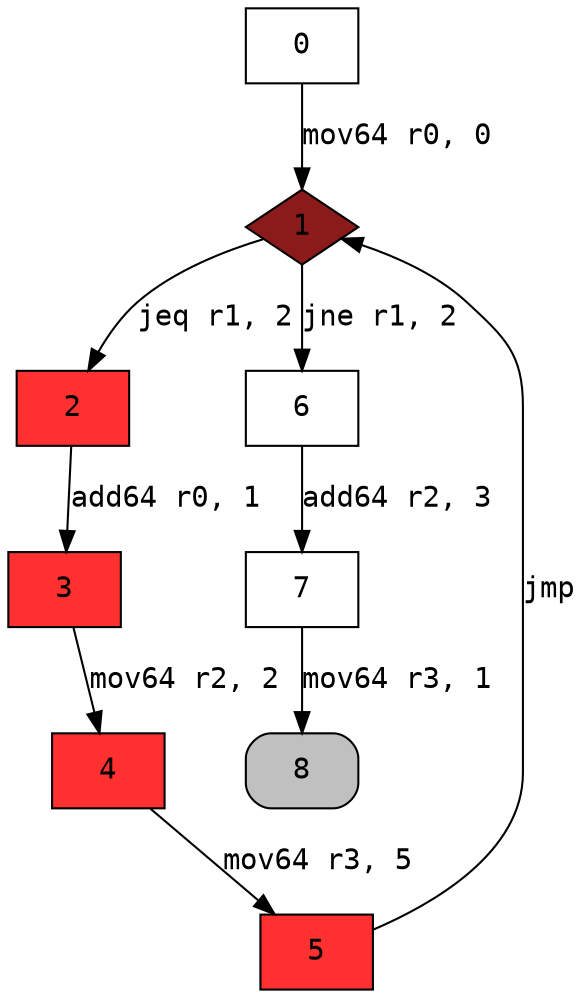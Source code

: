 digraph cfg { 
node [fontname="monospace"];
node [shape=box];
edge [fontname="monospace"];
  0 -> 1 [label="mov64 r0, 0"];
  1 -> 2 [label="jeq r1, 2"];
  1 -> 6 [label="jne r1, 2"];
  2 -> 3 [label="add64 r0, 1"];
  3 -> 4 [label="mov64 r2, 2"];
  4 -> 5 [label="mov64 r3, 5"];
  5 -> 1 [label="jmp"];
  6 -> 7 [label="add64 r2, 3"];
  7 -> 8 [label="mov64 r3, 1"];
1 [shape=diamond,style=filled,fillcolor=firebrick4];
2 [style=filled,fillcolor=firebrick1];
3 [style=filled,fillcolor=firebrick1];
4 [style=filled,fillcolor=firebrick1];
5 [style=filled,fillcolor=firebrick1];
8 [style="rounded,filled",fillcolor=grey];
}